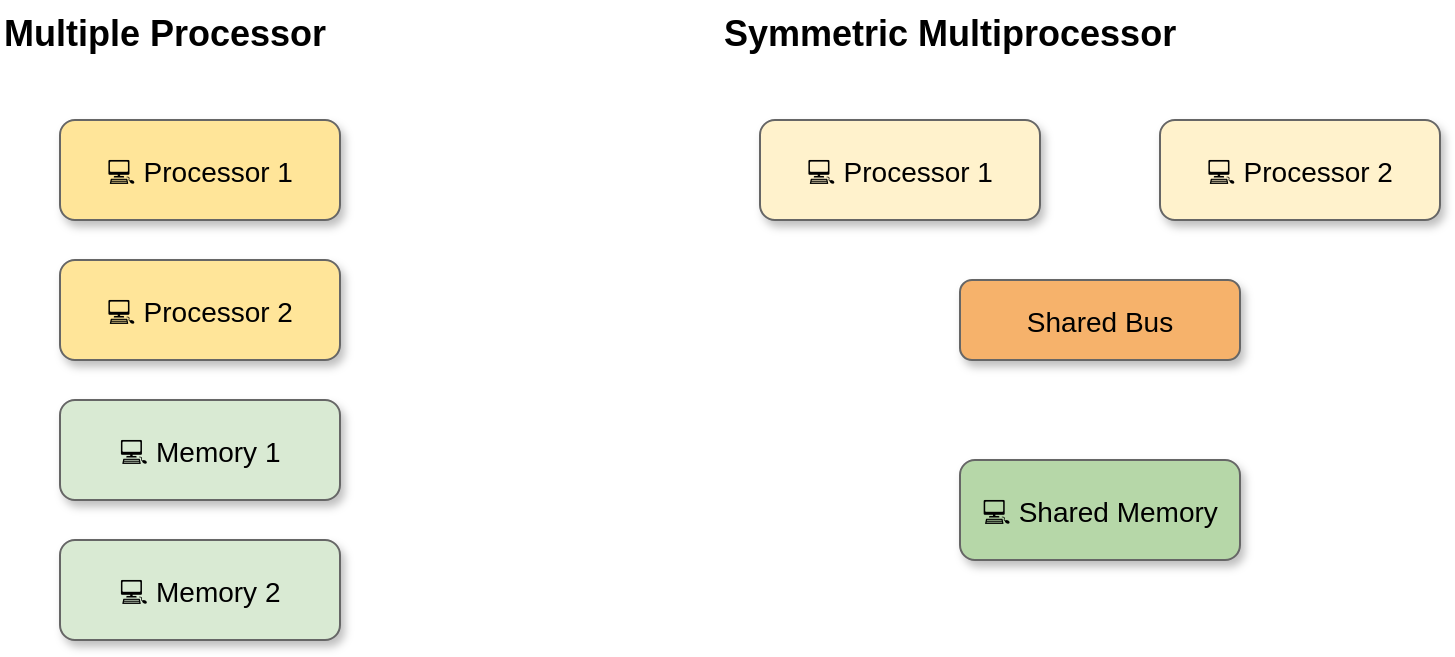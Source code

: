 <mxfile>
  <diagram name="Multiprocessor Architecture" id="fHy5CyK0cO6o_JCkVtaG">
    <mxGraphModel dx="1262" dy="689" grid="1" gridSize="10" guides="1" tooltips="1" connect="1" arrows="1" fold="1" page="1" pageScale="1" pageWidth="1169" pageHeight="827" math="0" shadow="0">
      <root>
        <mxCell id="0"/>
        <mxCell id="1" parent="0"/>
        
        <!-- Multiple Processor Title -->
        <mxCell value="Multiple Processor" style="text;html=1;strokeColor=none;fillColor=none;fontSize=18;fontColor=#000000;fontStyle=1" vertex="1" parent="1">
          <mxGeometry x="120" y="20" width="180" height="30" as="geometry"/>
        </mxCell>
        
        <!-- Symmetric Multiprocessor Title -->
        <mxCell value="Symmetric Multiprocessor" style="text;html=1;strokeColor=none;fillColor=none;fontSize=18;fontColor=#000000;fontStyle=1" vertex="1" parent="1">
          <mxGeometry x="480" y="20" width="250" height="30" as="geometry"/>
        </mxCell>
        
        <!-- Multiple Processor Blocks -->
        <mxCell value="&#128187; Processor 1" style="rounded=1;fillColor=#FFE599;strokeColor=#666666;shadow=1;fontSize=14" vertex="1" parent="1">
          <mxGeometry x="150" y="80" width="140" height="50" as="geometry"/>
        </mxCell>
        
        <mxCell value="&#128187; Processor 2" style="rounded=1;fillColor=#FFE599;strokeColor=#666666;shadow=1;fontSize=14" vertex="1" parent="1">
          <mxGeometry x="150" y="150" width="140" height="50" as="geometry"/>
        </mxCell>
        
        <mxCell value="&#128187; Memory 1" style="rounded=1;fillColor=#D9EAD3;strokeColor=#666666;shadow=1;fontSize=14" vertex="1" parent="1">
          <mxGeometry x="150" y="220" width="140" height="50" as="geometry"/>
        </mxCell>
        
        <mxCell value="&#128187; Memory 2" style="rounded=1;fillColor=#D9EAD3;strokeColor=#666666;shadow=1;fontSize=14" vertex="1" parent="1">
          <mxGeometry x="150" y="290" width="140" height="50" as="geometry"/>
        </mxCell>
        
        <!-- Lines Multiple Processor -->
        <mxCell style="edgeStyle=orthogonalEdgeStyle;rounded=0;orthogonalLoop=1;jettySize=auto;html=1;strokeColor=#000000;" edge="1" parent="1" source="2" target="3">
          <mxGeometry relative="1" as="geometry"/>
        </mxCell>
        <mxCell style="edgeStyle=orthogonalEdgeStyle;rounded=0;orthogonalLoop=1;jettySize=auto;html=1;strokeColor=#000000;" edge="1" parent="1" source="3" target="4">
          <mxGeometry relative="1" as="geometry"/>
        </mxCell>
        <mxCell style="edgeStyle=orthogonalEdgeStyle;rounded=0;orthogonalLoop=1;jettySize=auto;html=1;strokeColor=#000000;" edge="1" parent="1" source="4" target="5">
          <mxGeometry relative="1" as="geometry"/>
        </mxCell>

        <!-- Symmetric Multiprocessor Blocks -->
        <mxCell value="&#128187; Processor 1" style="rounded=1;fillColor=#FFF2CC;strokeColor=#666666;shadow=1;fontSize=14" vertex="1" parent="1">
          <mxGeometry x="500" y="80" width="140" height="50" as="geometry"/>
        </mxCell>
        
        <mxCell value="&#128187; Processor 2" style="rounded=1;fillColor=#FFF2CC;strokeColor=#666666;shadow=1;fontSize=14" vertex="1" parent="1">
          <mxGeometry x="700" y="80" width="140" height="50" as="geometry"/>
        </mxCell>
        
        <mxCell value="Shared Bus" style="rounded=1;fillColor=#F6B26B;strokeColor=#666666;shadow=1;fontSize=14" vertex="1" parent="1">
          <mxGeometry x="600" y="160" width="140" height="40" as="geometry"/>
        </mxCell>
        
        <mxCell value="&#128187; Shared Memory" style="rounded=1;fillColor=#B6D7A8;strokeColor=#666666;shadow=1;fontSize=14" vertex="1" parent="1">
          <mxGeometry x="600" y="250" width="140" height="50" as="geometry"/>
        </mxCell>
        
        <!-- Lines Symmetric Multiprocessor -->
        <mxCell style="edgeStyle=orthogonalEdgeStyle;rounded=0;orthogonalLoop=1;jettySize=auto;html=1;strokeColor=#000000;" edge="1" parent="1" source="6" target="8">
          <mxGeometry relative="1" as="geometry"/>
        </mxCell>
        
        <mxCell style="edgeStyle=orthogonalEdgeStyle;rounded=0;orthogonalLoop=1;jettySize=auto;html=1;strokeColor=#000000;" edge="1" parent="1" source="7" target="8">
          <mxGeometry relative="1" as="geometry"/>
        </mxCell>
        
        <mxCell style="edgeStyle=orthogonalEdgeStyle;rounded=0;orthogonalLoop=1;jettySize=auto;html=1;strokeColor=#000000;" edge="1" parent="1" source="8" target="9">
          <mxGeometry relative="1" as="geometry"/>
        </mxCell>
        
      </root>
    </mxGraphModel>
  </diagram>
</mxfile>
